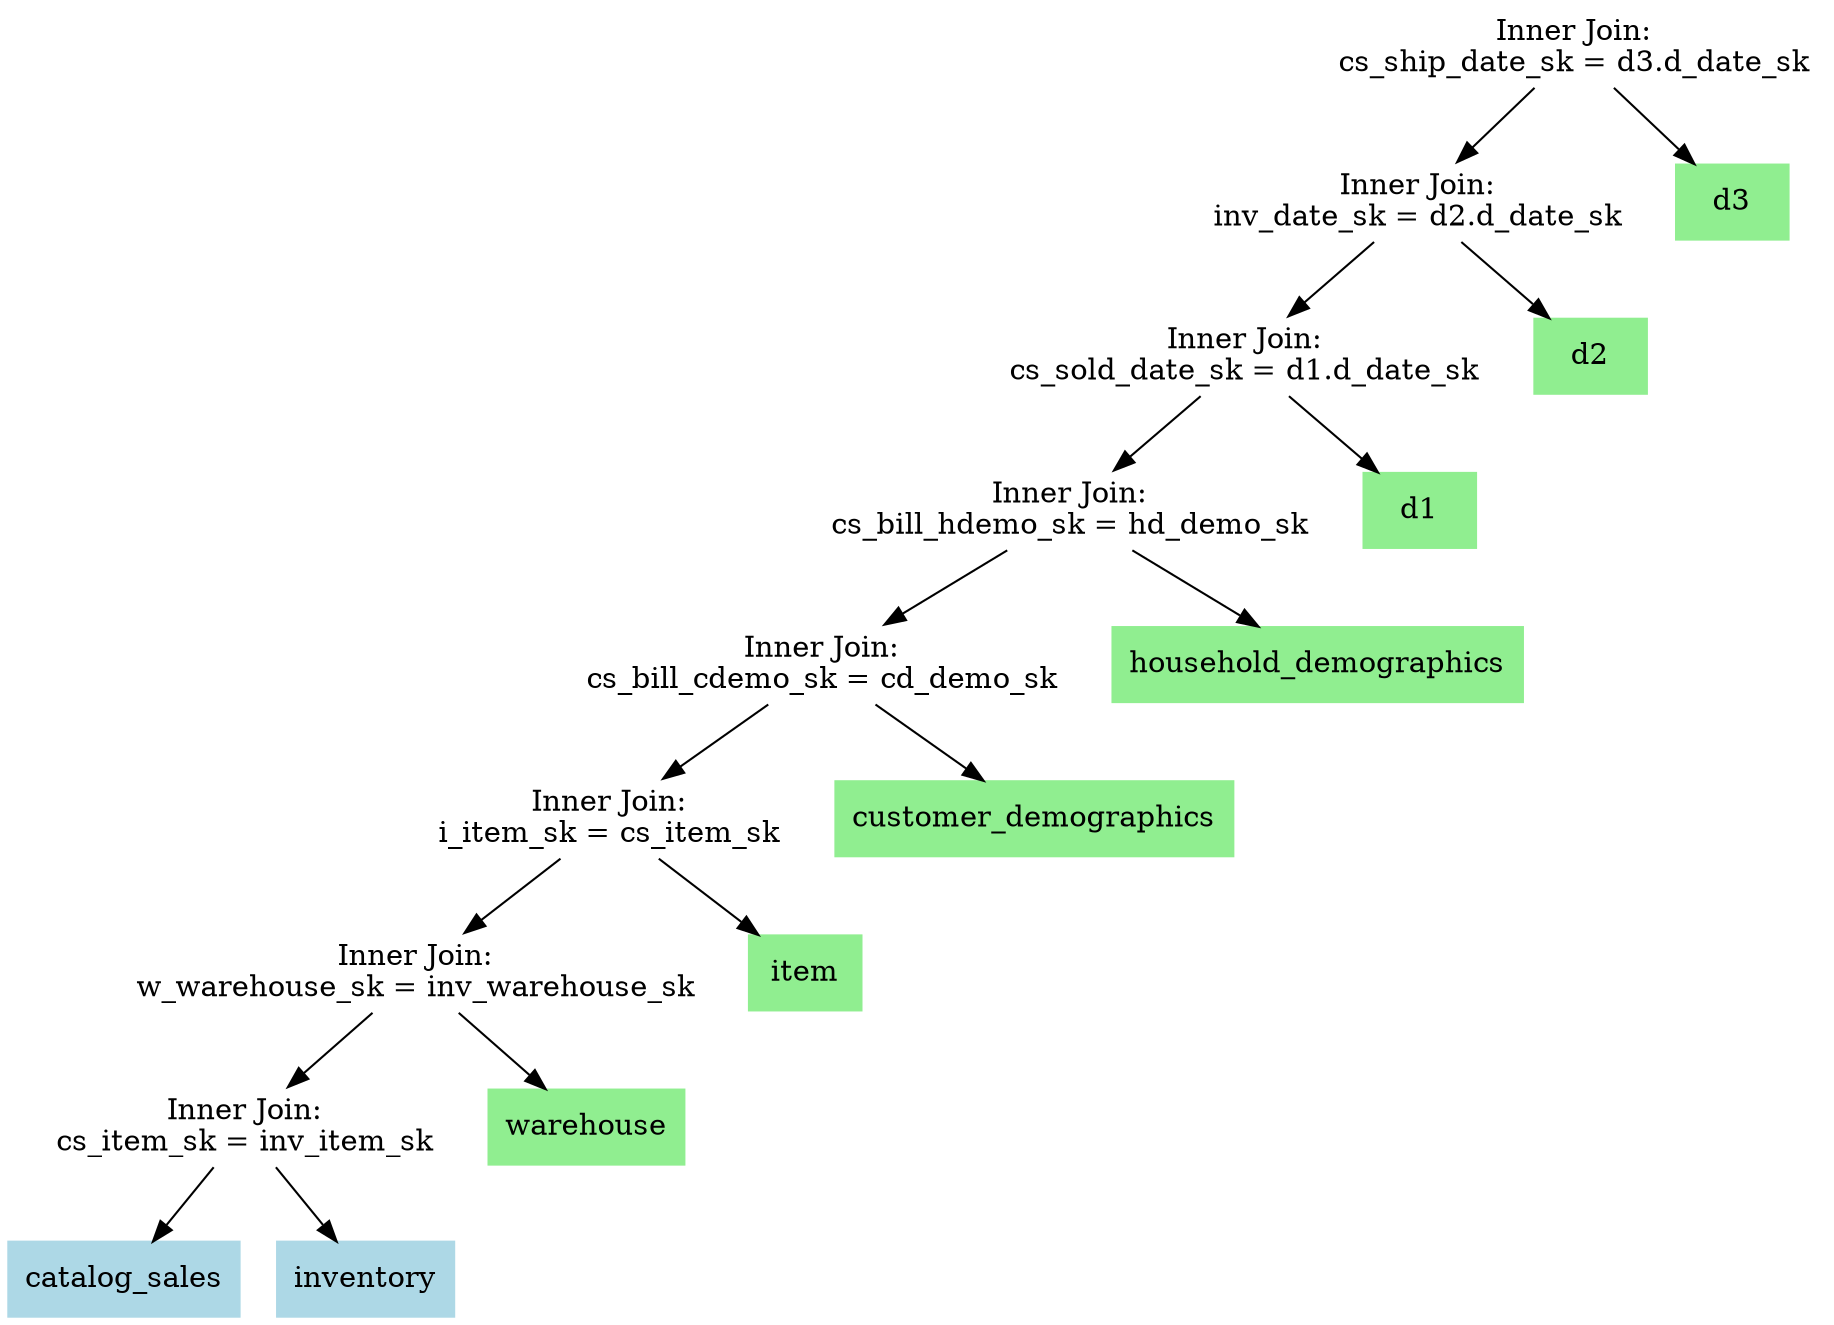 digraph G {

	node0 [shape=box, label="Inner Join:\ncs_ship_date_sk = d3.d_date_sk", style=filled, color="white"];
	node0 -> node0_0;
	node0_0 [shape=box, label="Inner Join:\ninv_date_sk = d2.d_date_sk", style=filled, color="white"];
	node0_0 -> node0_0_0;
	node0_0_0 [shape=box, label="Inner Join:\ncs_sold_date_sk = d1.d_date_sk", style=filled, color="white"];
	node0_0_0 -> node0_0_0_0;
	node0_0_0_0 [shape=box, label="Inner Join:\ncs_bill_hdemo_sk = hd_demo_sk", style=filled, color="white"];
	node0_0_0_0 -> node0_0_0_0_0;
	node0_0_0_0_0 [shape=box, label="Inner Join:\ncs_bill_cdemo_sk = cd_demo_sk", style=filled, color="white"];
	node0_0_0_0_0 -> node0_0_0_0_0_0;
	node0_0_0_0_0_0 [shape=box, label="Inner Join:\ni_item_sk = cs_item_sk", style=filled, color="white"];
	node0_0_0_0_0_0 -> node0_0_0_0_0_0_0;
	node0_0_0_0_0_0_0 [shape=box, label="Inner Join:\nw_warehouse_sk = inv_warehouse_sk", style=filled, color="white"];
	node0_0_0_0_0_0_0 -> node0_0_0_0_0_0_0_0;
	node0_0_0_0_0_0_0_0 [shape=box, label="Inner Join:\ncs_item_sk = inv_item_sk", style=filled, color="white"];
	node0_0_0_0_0_0_0_0 -> node0_0_0_0_0_0_0_0_0;
	node0_0_0_0_0_0_0_0_0 [shape=box, label="catalog_sales", style=filled, color="lightblue"];
	node0_0_0_0_0_0_0_0 -> node0_0_0_0_0_0_0_0_1;
	node0_0_0_0_0_0_0_0_1 [shape=box, label="inventory", style=filled, color="lightblue"];
	node0_0_0_0_0_0_0 -> node0_0_0_0_0_0_0_1;
	node0_0_0_0_0_0_0_1 [shape=box, label="warehouse", style=filled, color="lightgreen"];
	node0_0_0_0_0_0 -> node0_0_0_0_0_0_1;
	node0_0_0_0_0_0_1 [shape=box, label="item", style=filled, color="lightgreen"];
	node0_0_0_0_0 -> node0_0_0_0_0_1;
	node0_0_0_0_0_1 [shape=box, label="customer_demographics", style=filled, color="lightgreen"];
	node0_0_0_0 -> node0_0_0_0_1;
	node0_0_0_0_1 [shape=box, label="household_demographics", style=filled, color="lightgreen"];
	node0_0_0 -> node0_0_0_1;
	node0_0_0_1 [shape=box, label="d1", style=filled, color="lightgreen"];
	node0_0 -> node0_0_1;
	node0_0_1 [shape=box, label="d2", style=filled, color="lightgreen"];
	node0 -> node0_1;
	node0_1 [shape=box, label="d3", style=filled, color="lightgreen"];
}

